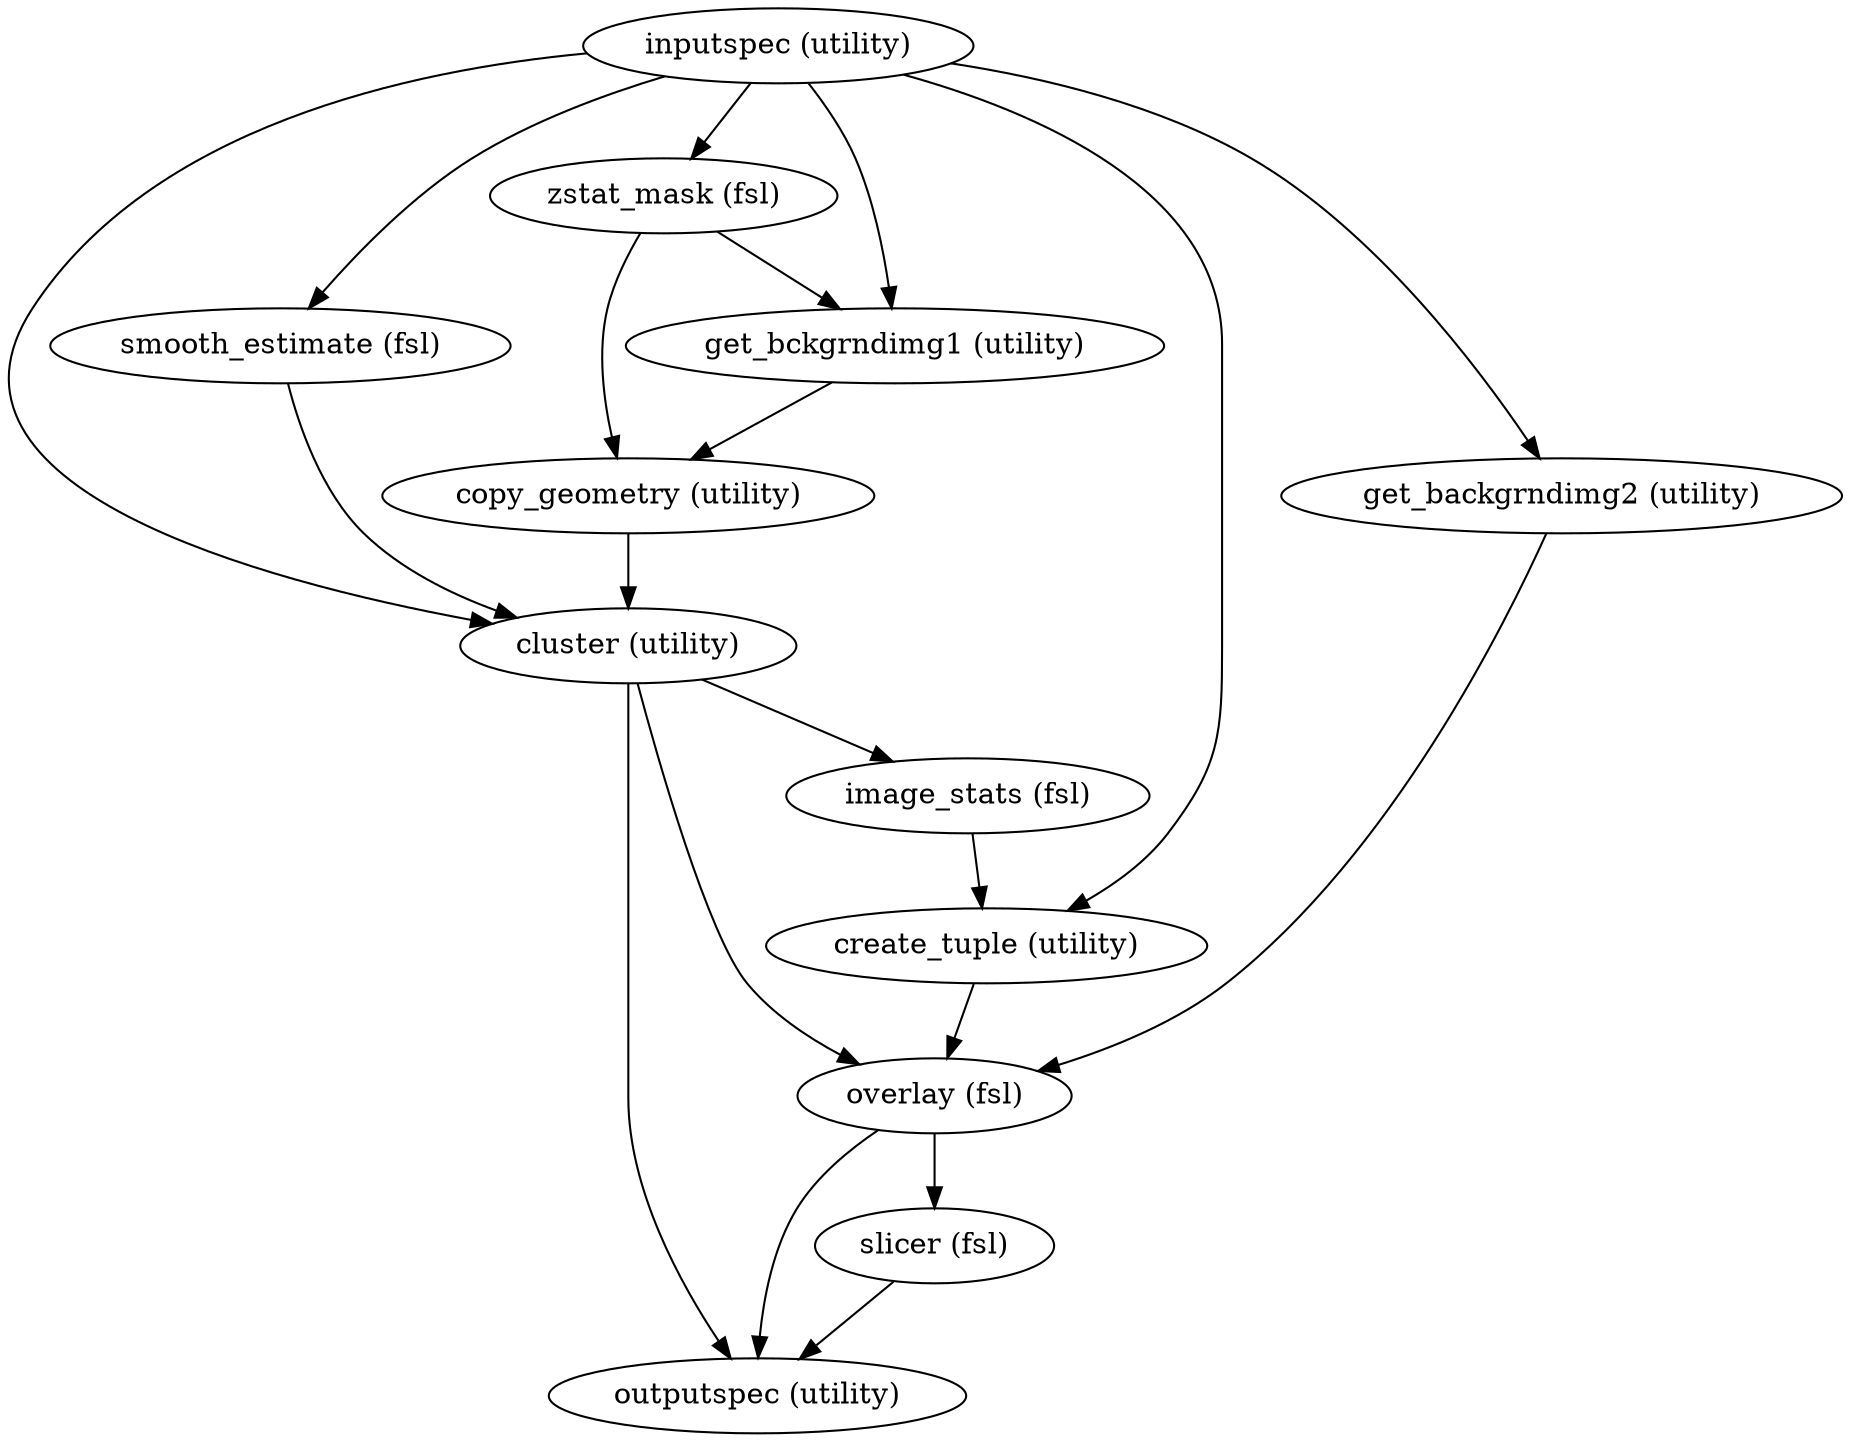 strict digraph  {
"inputspec (utility)";
"smooth_estimate (fsl)";
"zstat_mask (fsl)";
"get_bckgrndimg1 (utility)";
"cluster (utility)";
"create_tuple (utility)";
"get_backgrndimg2 (utility)";
"copy_geometry (utility)";
"image_stats (fsl)";
"overlay (fsl)";
"outputspec (utility)";
"slicer (fsl)";
"inputspec (utility)" -> "smooth_estimate (fsl)";
"inputspec (utility)" -> "zstat_mask (fsl)";
"inputspec (utility)" -> "get_bckgrndimg1 (utility)";
"inputspec (utility)" -> "cluster (utility)";
"inputspec (utility)" -> "create_tuple (utility)";
"inputspec (utility)" -> "get_backgrndimg2 (utility)";
"smooth_estimate (fsl)" -> "cluster (utility)";
"zstat_mask (fsl)" -> "get_bckgrndimg1 (utility)";
"zstat_mask (fsl)" -> "copy_geometry (utility)";
"get_bckgrndimg1 (utility)" -> "copy_geometry (utility)";
"cluster (utility)" -> "image_stats (fsl)";
"cluster (utility)" -> "overlay (fsl)";
"cluster (utility)" -> "outputspec (utility)";
"create_tuple (utility)" -> "overlay (fsl)";
"get_backgrndimg2 (utility)" -> "overlay (fsl)";
"copy_geometry (utility)" -> "cluster (utility)";
"image_stats (fsl)" -> "create_tuple (utility)";
"overlay (fsl)" -> "slicer (fsl)";
"overlay (fsl)" -> "outputspec (utility)";
"slicer (fsl)" -> "outputspec (utility)";
}
